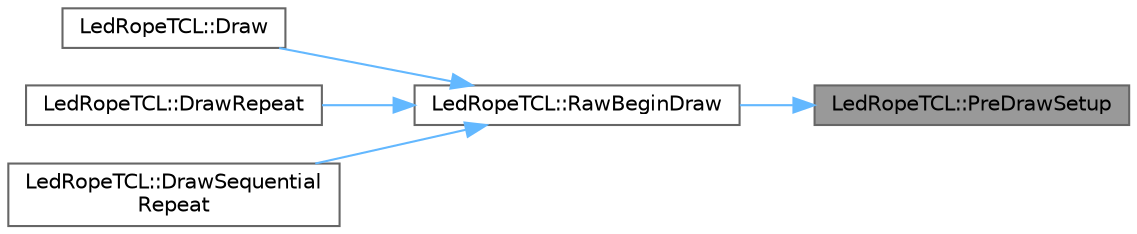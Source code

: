 digraph "LedRopeTCL::PreDrawSetup"
{
 // LATEX_PDF_SIZE
  bgcolor="transparent";
  edge [fontname=Helvetica,fontsize=10,labelfontname=Helvetica,labelfontsize=10];
  node [fontname=Helvetica,fontsize=10,shape=box,height=0.2,width=0.4];
  rankdir="RL";
  Node1 [id="Node000001",label="LedRopeTCL::PreDrawSetup",height=0.2,width=0.4,color="gray40", fillcolor="grey60", style="filled", fontcolor="black",tooltip=" "];
  Node1 -> Node2 [id="edge1_Node000001_Node000002",dir="back",color="steelblue1",style="solid",tooltip=" "];
  Node2 [id="Node000002",label="LedRopeTCL::RawBeginDraw",height=0.2,width=0.4,color="grey40", fillcolor="white", style="filled",URL="$d4/df6/class_led_rope_t_c_l.html#ae60663b8c9b70e2dd58ebbfe14c22111",tooltip=" "];
  Node2 -> Node3 [id="edge2_Node000002_Node000003",dir="back",color="steelblue1",style="solid",tooltip=" "];
  Node3 [id="Node000003",label="LedRopeTCL::Draw",height=0.2,width=0.4,color="grey40", fillcolor="white", style="filled",URL="$d4/df6/class_led_rope_t_c_l.html#a842cac2350fad4c68d21d232f6a8a4c0",tooltip=" "];
  Node2 -> Node4 [id="edge3_Node000002_Node000004",dir="back",color="steelblue1",style="solid",tooltip=" "];
  Node4 [id="Node000004",label="LedRopeTCL::DrawRepeat",height=0.2,width=0.4,color="grey40", fillcolor="white", style="filled",URL="$d4/df6/class_led_rope_t_c_l.html#af19abbbe43110da5fd09c169d9ab9307",tooltip=" "];
  Node2 -> Node5 [id="edge4_Node000002_Node000005",dir="back",color="steelblue1",style="solid",tooltip=" "];
  Node5 [id="Node000005",label="LedRopeTCL::DrawSequential\lRepeat",height=0.2,width=0.4,color="grey40", fillcolor="white", style="filled",URL="$d4/df6/class_led_rope_t_c_l.html#a90f6e3d74b585d37be799107d77421c8",tooltip=" "];
}

